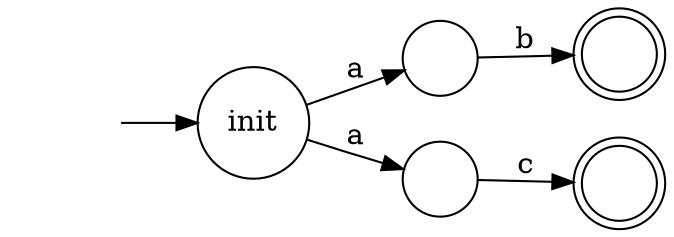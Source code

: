 digraph {

rankdir = LR ;

start[label = "", shape = "plaintext"]

init[label = "init", style = "solid", shape = "circle"] ;
b[label = "", style = "solid", shape = "circle"] ;
c[label = "", style = "solid", shape = "circle"] ;
ab[label = "", style = "solid", shape = "doublecircle"] ;
ac[label = "", style = "solid", shape = "doublecircle"] ;

start -> init ;

init -> b [label = "a"] ;
init -> c [label = "a"] ;
b -> ab [label = "b"] ;
c -> ac [label = "c"] ;

}
